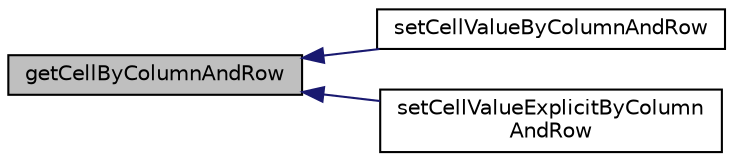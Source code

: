 digraph "getCellByColumnAndRow"
{
  edge [fontname="Helvetica",fontsize="10",labelfontname="Helvetica",labelfontsize="10"];
  node [fontname="Helvetica",fontsize="10",shape=record];
  rankdir="LR";
  Node196 [label="getCellByColumnAndRow",height=0.2,width=0.4,color="black", fillcolor="grey75", style="filled", fontcolor="black"];
  Node196 -> Node197 [dir="back",color="midnightblue",fontsize="10",style="solid",fontname="Helvetica"];
  Node197 [label="setCellValueByColumnAndRow",height=0.2,width=0.4,color="black", fillcolor="white", style="filled",URL="$class_p_h_p_excel___worksheet.html#a7f04970c0f367366ec42f137b00f2855"];
  Node196 -> Node198 [dir="back",color="midnightblue",fontsize="10",style="solid",fontname="Helvetica"];
  Node198 [label="setCellValueExplicitByColumn\lAndRow",height=0.2,width=0.4,color="black", fillcolor="white", style="filled",URL="$class_p_h_p_excel___worksheet.html#a87fa06db4e88dad4f302b25da1b5a551"];
}

